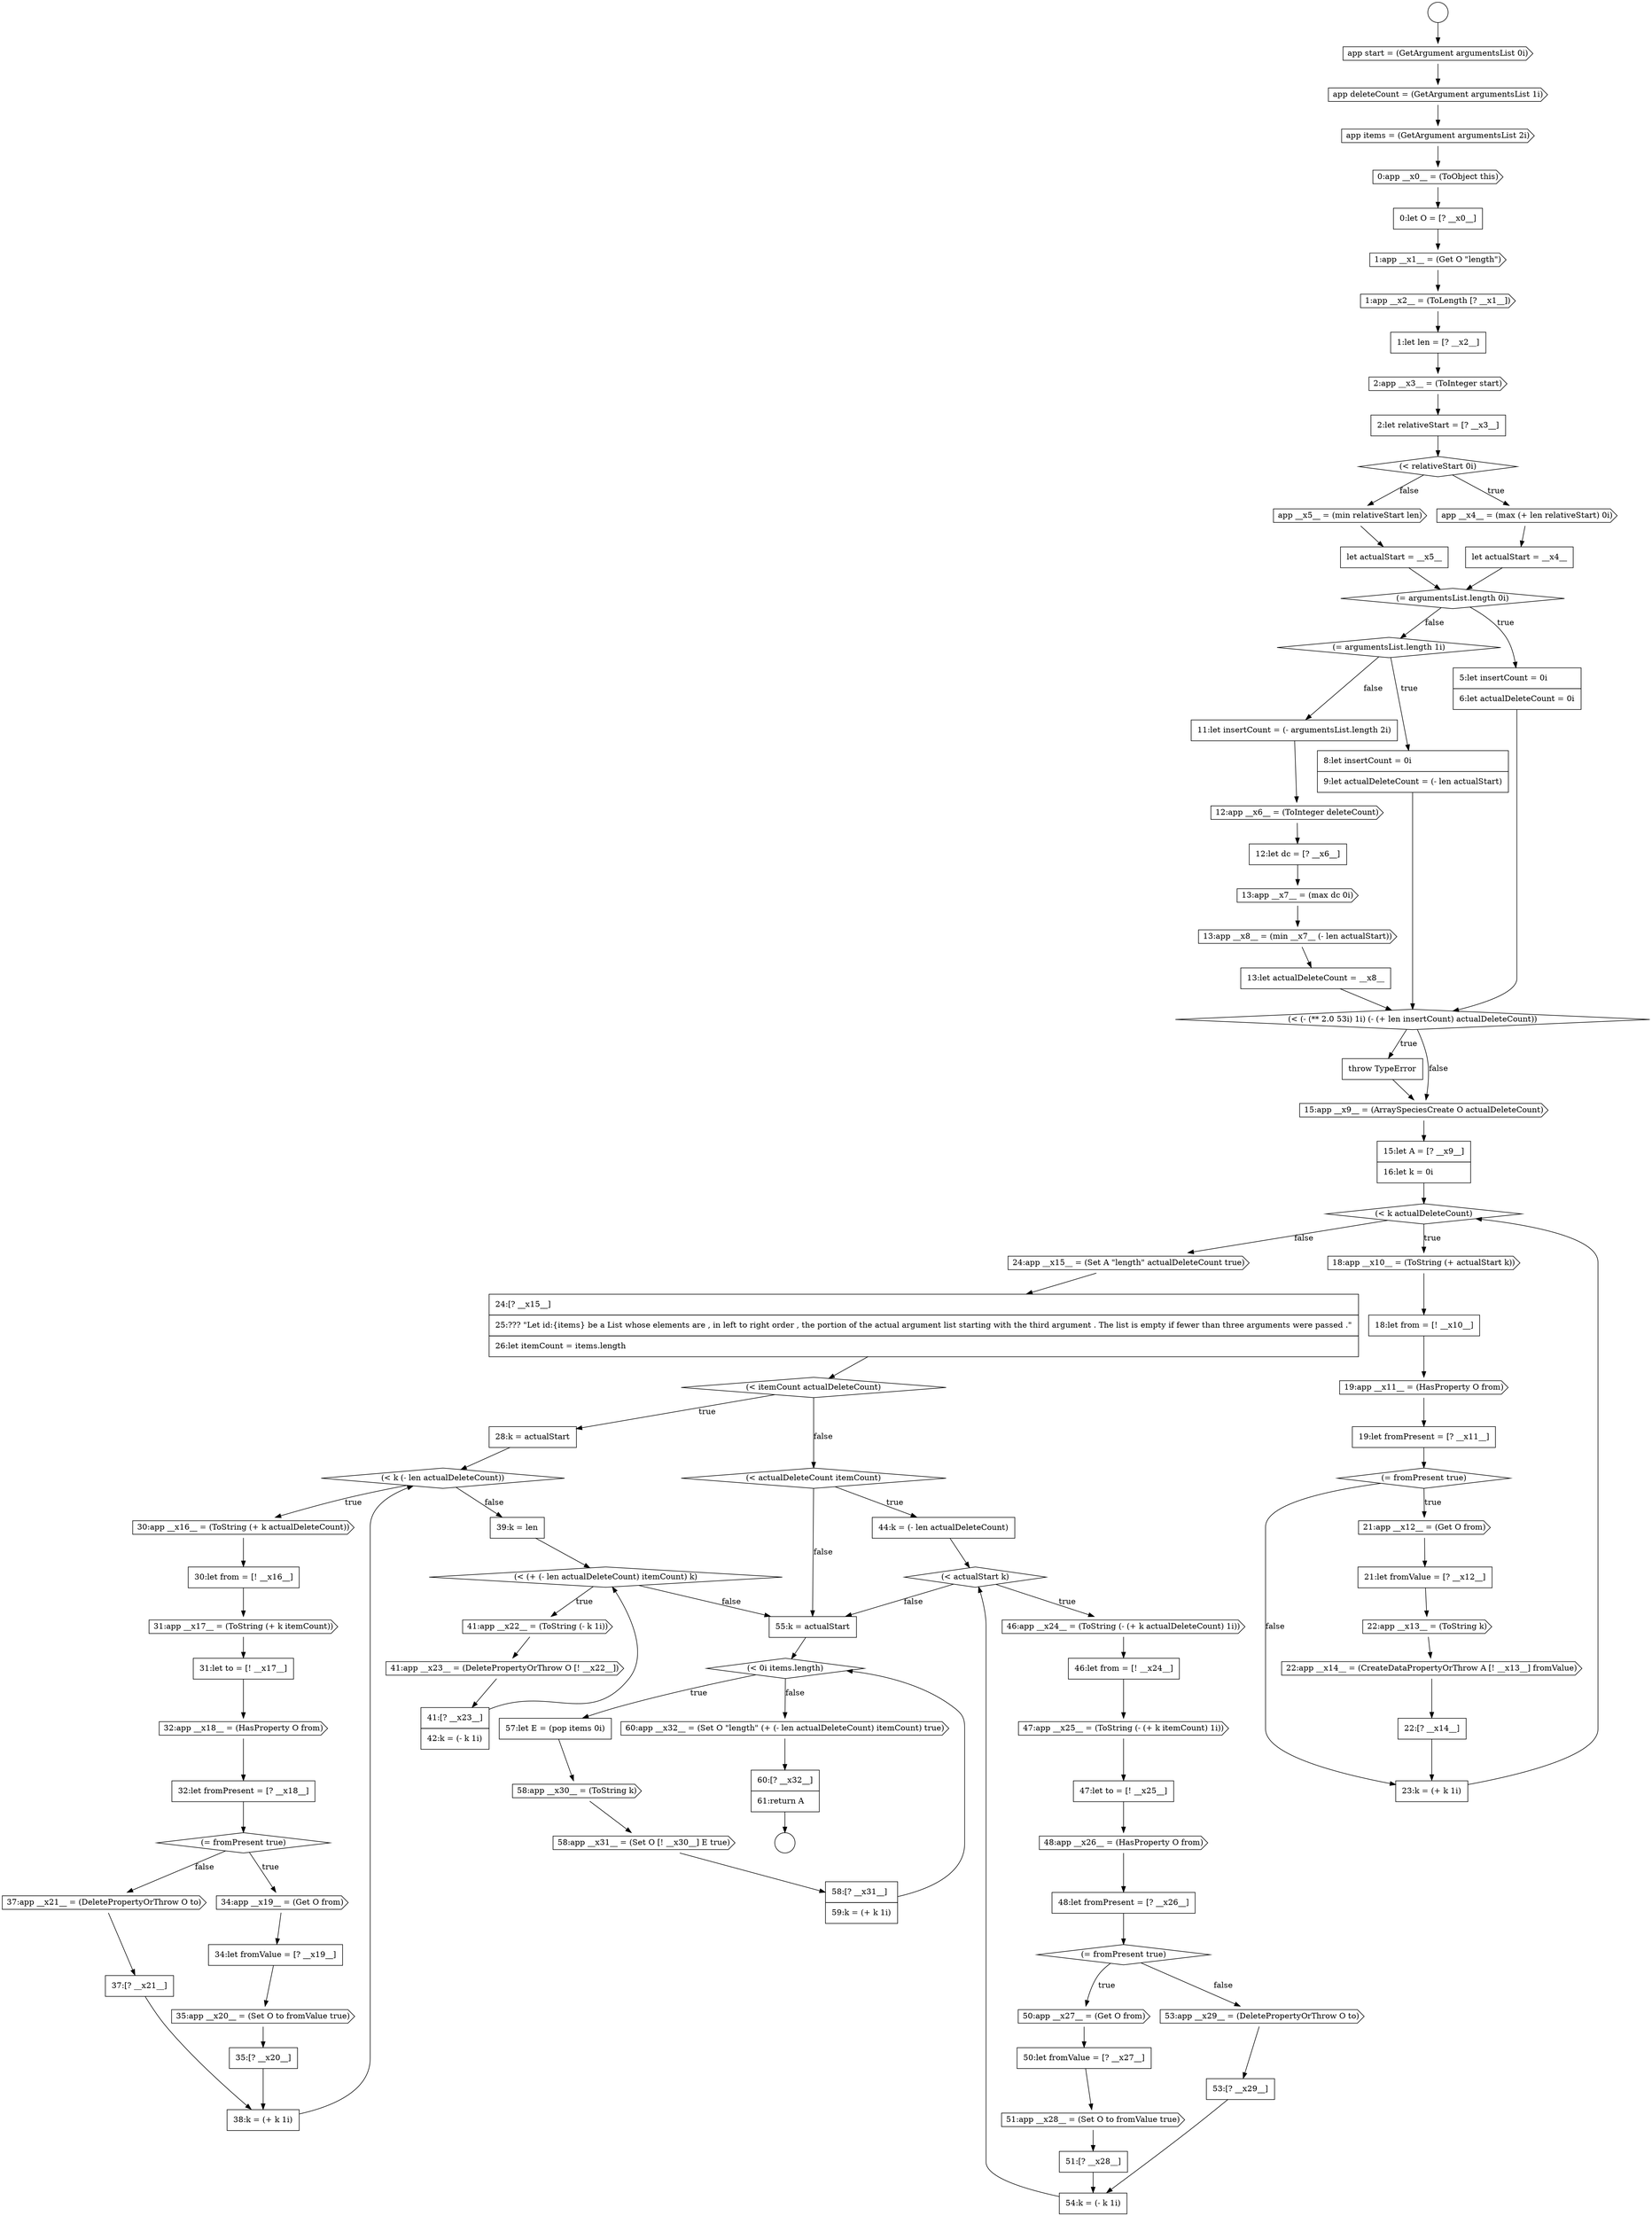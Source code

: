 digraph {
  node15787 [shape=cds, label=<<font color="black">1:app __x1__ = (Get O &quot;length&quot;)</font>> color="black" fillcolor="white" style=filled]
  node15794 [shape=none, margin=0, label=<<font color="black">
    <table border="0" cellborder="1" cellspacing="0" cellpadding="10">
      <tr><td align="left">let actualStart = __x4__</td></tr>
    </table>
  </font>> color="black" fillcolor="white" style=filled]
  node15783 [shape=cds, label=<<font color="black">app deleteCount = (GetArgument argumentsList 1i)</font>> color="black" fillcolor="white" style=filled]
  node15821 [shape=none, margin=0, label=<<font color="black">
    <table border="0" cellborder="1" cellspacing="0" cellpadding="10">
      <tr><td align="left">22:[? __x14__]</td></tr>
    </table>
  </font>> color="black" fillcolor="white" style=filled]
  node15806 [shape=none, margin=0, label=<<font color="black">
    <table border="0" cellborder="1" cellspacing="0" cellpadding="10">
      <tr><td align="left">13:let actualDeleteCount = __x8__</td></tr>
    </table>
  </font>> color="black" fillcolor="white" style=filled]
  node15844 [shape=cds, label=<<font color="black">41:app __x22__ = (ToString (- k 1i))</font>> color="black" fillcolor="white" style=filled]
  node15838 [shape=none, margin=0, label=<<font color="black">
    <table border="0" cellborder="1" cellspacing="0" cellpadding="10">
      <tr><td align="left">35:[? __x20__]</td></tr>
    </table>
  </font>> color="black" fillcolor="white" style=filled]
  node15859 [shape=cds, label=<<font color="black">51:app __x28__ = (Set O to fromValue true)</font>> color="black" fillcolor="white" style=filled]
  node15795 [shape=cds, label=<<font color="black">app __x5__ = (min relativeStart len)</font>> color="black" fillcolor="white" style=filled]
  node15816 [shape=diamond, label=<<font color="black">(= fromPresent true)</font>> color="black" fillcolor="white" style=filled]
  node15827 [shape=diamond, label=<<font color="black">(&lt; k (- len actualDeleteCount))</font>> color="black" fillcolor="white" style=filled]
  node15780 [shape=circle label=" " color="black" fillcolor="white" style=filled]
  node15808 [shape=none, margin=0, label=<<font color="black">
    <table border="0" cellborder="1" cellspacing="0" cellpadding="10">
      <tr><td align="left">throw TypeError</td></tr>
    </table>
  </font>> color="black" fillcolor="white" style=filled]
  node15848 [shape=none, margin=0, label=<<font color="black">
    <table border="0" cellborder="1" cellspacing="0" cellpadding="10">
      <tr><td align="left">44:k = (- len actualDeleteCount)</td></tr>
    </table>
  </font>> color="black" fillcolor="white" style=filled]
  node15791 [shape=none, margin=0, label=<<font color="black">
    <table border="0" cellborder="1" cellspacing="0" cellpadding="10">
      <tr><td align="left">2:let relativeStart = [? __x3__]</td></tr>
    </table>
  </font>> color="black" fillcolor="white" style=filled]
  node15823 [shape=cds, label=<<font color="black">24:app __x15__ = (Set A &quot;length&quot; actualDeleteCount true)</font>> color="black" fillcolor="white" style=filled]
  node15863 [shape=none, margin=0, label=<<font color="black">
    <table border="0" cellborder="1" cellspacing="0" cellpadding="10">
      <tr><td align="left">54:k = (- k 1i)</td></tr>
    </table>
  </font>> color="black" fillcolor="white" style=filled]
  node15870 [shape=cds, label=<<font color="black">60:app __x32__ = (Set O &quot;length&quot; (+ (- len actualDeleteCount) itemCount) true)</font>> color="black" fillcolor="white" style=filled]
  node15812 [shape=cds, label=<<font color="black">18:app __x10__ = (ToString (+ actualStart k))</font>> color="black" fillcolor="white" style=filled]
  node15819 [shape=cds, label=<<font color="black">22:app __x13__ = (ToString k)</font>> color="black" fillcolor="white" style=filled]
  node15851 [shape=none, margin=0, label=<<font color="black">
    <table border="0" cellborder="1" cellspacing="0" cellpadding="10">
      <tr><td align="left">46:let from = [! __x24__]</td></tr>
    </table>
  </font>> color="black" fillcolor="white" style=filled]
  node15866 [shape=none, margin=0, label=<<font color="black">
    <table border="0" cellborder="1" cellspacing="0" cellpadding="10">
      <tr><td align="left">57:let E = (pop items 0i)</td></tr>
    </table>
  </font>> color="black" fillcolor="white" style=filled]
  node15824 [shape=none, margin=0, label=<<font color="black">
    <table border="0" cellborder="1" cellspacing="0" cellpadding="10">
      <tr><td align="left">24:[? __x15__]</td></tr>
      <tr><td align="left">25:??? &quot;Let id:{items} be a List whose elements are , in left to right order , the portion of the actual argument list starting with the third argument . The list is empty if fewer than three arguments were passed .&quot;</td></tr>
      <tr><td align="left">26:let itemCount = items.length</td></tr>
    </table>
  </font>> color="black" fillcolor="white" style=filled]
  node15802 [shape=cds, label=<<font color="black">12:app __x6__ = (ToInteger deleteCount)</font>> color="black" fillcolor="white" style=filled]
  node15856 [shape=diamond, label=<<font color="black">(= fromPresent true)</font>> color="black" fillcolor="white" style=filled]
  node15834 [shape=diamond, label=<<font color="black">(= fromPresent true)</font>> color="black" fillcolor="white" style=filled]
  node15784 [shape=cds, label=<<font color="black">app items = (GetArgument argumentsList 2i)</font>> color="black" fillcolor="white" style=filled]
  node15799 [shape=diamond, label=<<font color="black">(= argumentsList.length 1i)</font>> color="black" fillcolor="white" style=filled]
  node15831 [shape=none, margin=0, label=<<font color="black">
    <table border="0" cellborder="1" cellspacing="0" cellpadding="10">
      <tr><td align="left">31:let to = [! __x17__]</td></tr>
    </table>
  </font>> color="black" fillcolor="white" style=filled]
  node15811 [shape=diamond, label=<<font color="black">(&lt; k actualDeleteCount)</font>> color="black" fillcolor="white" style=filled]
  node15843 [shape=diamond, label=<<font color="black">(&lt; (+ (- len actualDeleteCount) itemCount) k)</font>> color="black" fillcolor="white" style=filled]
  node15858 [shape=none, margin=0, label=<<font color="black">
    <table border="0" cellborder="1" cellspacing="0" cellpadding="10">
      <tr><td align="left">50:let fromValue = [? __x27__]</td></tr>
    </table>
  </font>> color="black" fillcolor="white" style=filled]
  node15826 [shape=none, margin=0, label=<<font color="black">
    <table border="0" cellborder="1" cellspacing="0" cellpadding="10">
      <tr><td align="left">28:k = actualStart</td></tr>
    </table>
  </font>> color="black" fillcolor="white" style=filled]
  node15792 [shape=diamond, label=<<font color="black">(&lt; relativeStart 0i)</font>> color="black" fillcolor="white" style=filled]
  node15847 [shape=diamond, label=<<font color="black">(&lt; actualDeleteCount itemCount)</font>> color="black" fillcolor="white" style=filled]
  node15798 [shape=none, margin=0, label=<<font color="black">
    <table border="0" cellborder="1" cellspacing="0" cellpadding="10">
      <tr><td align="left">5:let insertCount = 0i</td></tr>
      <tr><td align="left">6:let actualDeleteCount = 0i</td></tr>
    </table>
  </font>> color="black" fillcolor="white" style=filled]
  node15793 [shape=cds, label=<<font color="black">app __x4__ = (max (+ len relativeStart) 0i)</font>> color="black" fillcolor="white" style=filled]
  node15803 [shape=none, margin=0, label=<<font color="black">
    <table border="0" cellborder="1" cellspacing="0" cellpadding="10">
      <tr><td align="left">12:let dc = [? __x6__]</td></tr>
    </table>
  </font>> color="black" fillcolor="white" style=filled]
  node15830 [shape=cds, label=<<font color="black">31:app __x17__ = (ToString (+ k itemCount))</font>> color="black" fillcolor="white" style=filled]
  node15852 [shape=cds, label=<<font color="black">47:app __x25__ = (ToString (- (+ k itemCount) 1i))</font>> color="black" fillcolor="white" style=filled]
  node15867 [shape=cds, label=<<font color="black">58:app __x30__ = (ToString k)</font>> color="black" fillcolor="white" style=filled]
  node15788 [shape=cds, label=<<font color="black">1:app __x2__ = (ToLength [? __x1__])</font>> color="black" fillcolor="white" style=filled]
  node15835 [shape=cds, label=<<font color="black">34:app __x19__ = (Get O from)</font>> color="black" fillcolor="white" style=filled]
  node15815 [shape=none, margin=0, label=<<font color="black">
    <table border="0" cellborder="1" cellspacing="0" cellpadding="10">
      <tr><td align="left">19:let fromPresent = [? __x11__]</td></tr>
    </table>
  </font>> color="black" fillcolor="white" style=filled]
  node15820 [shape=cds, label=<<font color="black">22:app __x14__ = (CreateDataPropertyOrThrow A [! __x13__] fromValue)</font>> color="black" fillcolor="white" style=filled]
  node15862 [shape=none, margin=0, label=<<font color="black">
    <table border="0" cellborder="1" cellspacing="0" cellpadding="10">
      <tr><td align="left">53:[? __x29__]</td></tr>
    </table>
  </font>> color="black" fillcolor="white" style=filled]
  node15842 [shape=none, margin=0, label=<<font color="black">
    <table border="0" cellborder="1" cellspacing="0" cellpadding="10">
      <tr><td align="left">39:k = len</td></tr>
    </table>
  </font>> color="black" fillcolor="white" style=filled]
  node15857 [shape=cds, label=<<font color="black">50:app __x27__ = (Get O from)</font>> color="black" fillcolor="white" style=filled]
  node15789 [shape=none, margin=0, label=<<font color="black">
    <table border="0" cellborder="1" cellspacing="0" cellpadding="10">
      <tr><td align="left">1:let len = [? __x2__]</td></tr>
    </table>
  </font>> color="black" fillcolor="white" style=filled]
  node15853 [shape=none, margin=0, label=<<font color="black">
    <table border="0" cellborder="1" cellspacing="0" cellpadding="10">
      <tr><td align="left">47:let to = [! __x25__]</td></tr>
    </table>
  </font>> color="black" fillcolor="white" style=filled]
  node15825 [shape=diamond, label=<<font color="black">(&lt; itemCount actualDeleteCount)</font>> color="black" fillcolor="white" style=filled]
  node15810 [shape=none, margin=0, label=<<font color="black">
    <table border="0" cellborder="1" cellspacing="0" cellpadding="10">
      <tr><td align="left">15:let A = [? __x9__]</td></tr>
      <tr><td align="left">16:let k = 0i</td></tr>
    </table>
  </font>> color="black" fillcolor="white" style=filled]
  node15782 [shape=cds, label=<<font color="black">app start = (GetArgument argumentsList 0i)</font>> color="black" fillcolor="white" style=filled]
  node15829 [shape=none, margin=0, label=<<font color="black">
    <table border="0" cellborder="1" cellspacing="0" cellpadding="10">
      <tr><td align="left">30:let from = [! __x16__]</td></tr>
    </table>
  </font>> color="black" fillcolor="white" style=filled]
  node15849 [shape=diamond, label=<<font color="black">(&lt; actualStart k)</font>> color="black" fillcolor="white" style=filled]
  node15814 [shape=cds, label=<<font color="black">19:app __x11__ = (HasProperty O from)</font>> color="black" fillcolor="white" style=filled]
  node15868 [shape=cds, label=<<font color="black">58:app __x31__ = (Set O [! __x30__] E true)</font>> color="black" fillcolor="white" style=filled]
  node15804 [shape=cds, label=<<font color="black">13:app __x7__ = (max dc 0i)</font>> color="black" fillcolor="white" style=filled]
  node15797 [shape=diamond, label=<<font color="black">(= argumentsList.length 0i)</font>> color="black" fillcolor="white" style=filled]
  node15871 [shape=none, margin=0, label=<<font color="black">
    <table border="0" cellborder="1" cellspacing="0" cellpadding="10">
      <tr><td align="left">60:[? __x32__]</td></tr>
      <tr><td align="left">61:return A</td></tr>
    </table>
  </font>> color="black" fillcolor="white" style=filled]
  node15817 [shape=cds, label=<<font color="black">21:app __x12__ = (Get O from)</font>> color="black" fillcolor="white" style=filled]
  node15861 [shape=cds, label=<<font color="black">53:app __x29__ = (DeletePropertyOrThrow O to)</font>> color="black" fillcolor="white" style=filled]
  node15846 [shape=none, margin=0, label=<<font color="black">
    <table border="0" cellborder="1" cellspacing="0" cellpadding="10">
      <tr><td align="left">41:[? __x23__]</td></tr>
      <tr><td align="left">42:k = (- k 1i)</td></tr>
    </table>
  </font>> color="black" fillcolor="white" style=filled]
  node15785 [shape=cds, label=<<font color="black">0:app __x0__ = (ToObject this)</font>> color="black" fillcolor="white" style=filled]
  node15836 [shape=none, margin=0, label=<<font color="black">
    <table border="0" cellborder="1" cellspacing="0" cellpadding="10">
      <tr><td align="left">34:let fromValue = [? __x19__]</td></tr>
    </table>
  </font>> color="black" fillcolor="white" style=filled]
  node15828 [shape=cds, label=<<font color="black">30:app __x16__ = (ToString (+ k actualDeleteCount))</font>> color="black" fillcolor="white" style=filled]
  node15839 [shape=cds, label=<<font color="black">37:app __x21__ = (DeletePropertyOrThrow O to)</font>> color="black" fillcolor="white" style=filled]
  node15837 [shape=cds, label=<<font color="black">35:app __x20__ = (Set O to fromValue true)</font>> color="black" fillcolor="white" style=filled]
  node15790 [shape=cds, label=<<font color="black">2:app __x3__ = (ToInteger start)</font>> color="black" fillcolor="white" style=filled]
  node15841 [shape=none, margin=0, label=<<font color="black">
    <table border="0" cellborder="1" cellspacing="0" cellpadding="10">
      <tr><td align="left">38:k = (+ k 1i)</td></tr>
    </table>
  </font>> color="black" fillcolor="white" style=filled]
  node15822 [shape=none, margin=0, label=<<font color="black">
    <table border="0" cellborder="1" cellspacing="0" cellpadding="10">
      <tr><td align="left">23:k = (+ k 1i)</td></tr>
    </table>
  </font>> color="black" fillcolor="white" style=filled]
  node15860 [shape=none, margin=0, label=<<font color="black">
    <table border="0" cellborder="1" cellspacing="0" cellpadding="10">
      <tr><td align="left">51:[? __x28__]</td></tr>
    </table>
  </font>> color="black" fillcolor="white" style=filled]
  node15805 [shape=cds, label=<<font color="black">13:app __x8__ = (min __x7__ (- len actualStart))</font>> color="black" fillcolor="white" style=filled]
  node15832 [shape=cds, label=<<font color="black">32:app __x18__ = (HasProperty O from)</font>> color="black" fillcolor="white" style=filled]
  node15796 [shape=none, margin=0, label=<<font color="black">
    <table border="0" cellborder="1" cellspacing="0" cellpadding="10">
      <tr><td align="left">let actualStart = __x5__</td></tr>
    </table>
  </font>> color="black" fillcolor="white" style=filled]
  node15809 [shape=cds, label=<<font color="black">15:app __x9__ = (ArraySpeciesCreate O actualDeleteCount)</font>> color="black" fillcolor="white" style=filled]
  node15869 [shape=none, margin=0, label=<<font color="black">
    <table border="0" cellborder="1" cellspacing="0" cellpadding="10">
      <tr><td align="left">58:[? __x31__]</td></tr>
      <tr><td align="left">59:k = (+ k 1i)</td></tr>
    </table>
  </font>> color="black" fillcolor="white" style=filled]
  node15864 [shape=none, margin=0, label=<<font color="black">
    <table border="0" cellborder="1" cellspacing="0" cellpadding="10">
      <tr><td align="left">55:k = actualStart</td></tr>
    </table>
  </font>> color="black" fillcolor="white" style=filled]
  node15807 [shape=diamond, label=<<font color="black">(&lt; (- (** 2.0 53i) 1i) (- (+ len insertCount) actualDeleteCount))</font>> color="black" fillcolor="white" style=filled]
  node15854 [shape=cds, label=<<font color="black">48:app __x26__ = (HasProperty O from)</font>> color="black" fillcolor="white" style=filled]
  node15813 [shape=none, margin=0, label=<<font color="black">
    <table border="0" cellborder="1" cellspacing="0" cellpadding="10">
      <tr><td align="left">18:let from = [! __x10__]</td></tr>
    </table>
  </font>> color="black" fillcolor="white" style=filled]
  node15865 [shape=diamond, label=<<font color="black">(&lt; 0i items.length)</font>> color="black" fillcolor="white" style=filled]
  node15781 [shape=circle label=" " color="black" fillcolor="white" style=filled]
  node15850 [shape=cds, label=<<font color="black">46:app __x24__ = (ToString (- (+ k actualDeleteCount) 1i))</font>> color="black" fillcolor="white" style=filled]
  node15845 [shape=cds, label=<<font color="black">41:app __x23__ = (DeletePropertyOrThrow O [! __x22__])</font>> color="black" fillcolor="white" style=filled]
  node15786 [shape=none, margin=0, label=<<font color="black">
    <table border="0" cellborder="1" cellspacing="0" cellpadding="10">
      <tr><td align="left">0:let O = [? __x0__]</td></tr>
    </table>
  </font>> color="black" fillcolor="white" style=filled]
  node15833 [shape=none, margin=0, label=<<font color="black">
    <table border="0" cellborder="1" cellspacing="0" cellpadding="10">
      <tr><td align="left">32:let fromPresent = [? __x18__]</td></tr>
    </table>
  </font>> color="black" fillcolor="white" style=filled]
  node15818 [shape=none, margin=0, label=<<font color="black">
    <table border="0" cellborder="1" cellspacing="0" cellpadding="10">
      <tr><td align="left">21:let fromValue = [? __x12__]</td></tr>
    </table>
  </font>> color="black" fillcolor="white" style=filled]
  node15840 [shape=none, margin=0, label=<<font color="black">
    <table border="0" cellborder="1" cellspacing="0" cellpadding="10">
      <tr><td align="left">37:[? __x21__]</td></tr>
    </table>
  </font>> color="black" fillcolor="white" style=filled]
  node15855 [shape=none, margin=0, label=<<font color="black">
    <table border="0" cellborder="1" cellspacing="0" cellpadding="10">
      <tr><td align="left">48:let fromPresent = [? __x26__]</td></tr>
    </table>
  </font>> color="black" fillcolor="white" style=filled]
  node15801 [shape=none, margin=0, label=<<font color="black">
    <table border="0" cellborder="1" cellspacing="0" cellpadding="10">
      <tr><td align="left">11:let insertCount = (- argumentsList.length 2i)</td></tr>
    </table>
  </font>> color="black" fillcolor="white" style=filled]
  node15800 [shape=none, margin=0, label=<<font color="black">
    <table border="0" cellborder="1" cellspacing="0" cellpadding="10">
      <tr><td align="left">8:let insertCount = 0i</td></tr>
      <tr><td align="left">9:let actualDeleteCount = (- len actualStart)</td></tr>
    </table>
  </font>> color="black" fillcolor="white" style=filled]
  node15806 -> node15807 [ color="black"]
  node15844 -> node15845 [ color="black"]
  node15847 -> node15848 [label=<<font color="black">true</font>> color="black"]
  node15847 -> node15864 [label=<<font color="black">false</font>> color="black"]
  node15862 -> node15863 [ color="black"]
  node15816 -> node15817 [label=<<font color="black">true</font>> color="black"]
  node15816 -> node15822 [label=<<font color="black">false</font>> color="black"]
  node15852 -> node15853 [ color="black"]
  node15788 -> node15789 [ color="black"]
  node15866 -> node15867 [ color="black"]
  node15861 -> node15862 [ color="black"]
  node15838 -> node15841 [ color="black"]
  node15780 -> node15782 [ color="black"]
  node15786 -> node15787 [ color="black"]
  node15871 -> node15781 [ color="black"]
  node15823 -> node15824 [ color="black"]
  node15810 -> node15811 [ color="black"]
  node15835 -> node15836 [ color="black"]
  node15831 -> node15832 [ color="black"]
  node15792 -> node15793 [label=<<font color="black">true</font>> color="black"]
  node15792 -> node15795 [label=<<font color="black">false</font>> color="black"]
  node15812 -> node15813 [ color="black"]
  node15783 -> node15784 [ color="black"]
  node15821 -> node15822 [ color="black"]
  node15830 -> node15831 [ color="black"]
  node15865 -> node15866 [label=<<font color="black">true</font>> color="black"]
  node15865 -> node15870 [label=<<font color="black">false</font>> color="black"]
  node15807 -> node15808 [label=<<font color="black">true</font>> color="black"]
  node15807 -> node15809 [label=<<font color="black">false</font>> color="black"]
  node15836 -> node15837 [ color="black"]
  node15790 -> node15791 [ color="black"]
  node15839 -> node15840 [ color="black"]
  node15851 -> node15852 [ color="black"]
  node15804 -> node15805 [ color="black"]
  node15868 -> node15869 [ color="black"]
  node15803 -> node15804 [ color="black"]
  node15809 -> node15810 [ color="black"]
  node15843 -> node15844 [label=<<font color="black">true</font>> color="black"]
  node15843 -> node15864 [label=<<font color="black">false</font>> color="black"]
  node15820 -> node15821 [ color="black"]
  node15845 -> node15846 [ color="black"]
  node15798 -> node15807 [ color="black"]
  node15825 -> node15826 [label=<<font color="black">true</font>> color="black"]
  node15825 -> node15847 [label=<<font color="black">false</font>> color="black"]
  node15813 -> node15814 [ color="black"]
  node15857 -> node15858 [ color="black"]
  node15801 -> node15802 [ color="black"]
  node15827 -> node15828 [label=<<font color="black">true</font>> color="black"]
  node15827 -> node15842 [label=<<font color="black">false</font>> color="black"]
  node15822 -> node15811 [ color="black"]
  node15860 -> node15863 [ color="black"]
  node15833 -> node15834 [ color="black"]
  node15854 -> node15855 [ color="black"]
  node15850 -> node15851 [ color="black"]
  node15795 -> node15796 [ color="black"]
  node15815 -> node15816 [ color="black"]
  node15784 -> node15785 [ color="black"]
  node15863 -> node15849 [ color="black"]
  node15840 -> node15841 [ color="black"]
  node15799 -> node15800 [label=<<font color="black">true</font>> color="black"]
  node15799 -> node15801 [label=<<font color="black">false</font>> color="black"]
  node15818 -> node15819 [ color="black"]
  node15824 -> node15825 [ color="black"]
  node15789 -> node15790 [ color="black"]
  node15808 -> node15809 [ color="black"]
  node15834 -> node15835 [label=<<font color="black">true</font>> color="black"]
  node15834 -> node15839 [label=<<font color="black">false</font>> color="black"]
  node15817 -> node15818 [ color="black"]
  node15841 -> node15827 [ color="black"]
  node15797 -> node15798 [label=<<font color="black">true</font>> color="black"]
  node15797 -> node15799 [label=<<font color="black">false</font>> color="black"]
  node15819 -> node15820 [ color="black"]
  node15853 -> node15854 [ color="black"]
  node15859 -> node15860 [ color="black"]
  node15864 -> node15865 [ color="black"]
  node15846 -> node15843 [ color="black"]
  node15856 -> node15857 [label=<<font color="black">true</font>> color="black"]
  node15856 -> node15861 [label=<<font color="black">false</font>> color="black"]
  node15829 -> node15830 [ color="black"]
  node15832 -> node15833 [ color="black"]
  node15805 -> node15806 [ color="black"]
  node15814 -> node15815 [ color="black"]
  node15794 -> node15797 [ color="black"]
  node15782 -> node15783 [ color="black"]
  node15793 -> node15794 [ color="black"]
  node15870 -> node15871 [ color="black"]
  node15800 -> node15807 [ color="black"]
  node15796 -> node15797 [ color="black"]
  node15867 -> node15868 [ color="black"]
  node15849 -> node15850 [label=<<font color="black">true</font>> color="black"]
  node15849 -> node15864 [label=<<font color="black">false</font>> color="black"]
  node15802 -> node15803 [ color="black"]
  node15791 -> node15792 [ color="black"]
  node15785 -> node15786 [ color="black"]
  node15811 -> node15812 [label=<<font color="black">true</font>> color="black"]
  node15811 -> node15823 [label=<<font color="black">false</font>> color="black"]
  node15842 -> node15843 [ color="black"]
  node15869 -> node15865 [ color="black"]
  node15828 -> node15829 [ color="black"]
  node15826 -> node15827 [ color="black"]
  node15848 -> node15849 [ color="black"]
  node15787 -> node15788 [ color="black"]
  node15837 -> node15838 [ color="black"]
  node15855 -> node15856 [ color="black"]
  node15858 -> node15859 [ color="black"]
}
